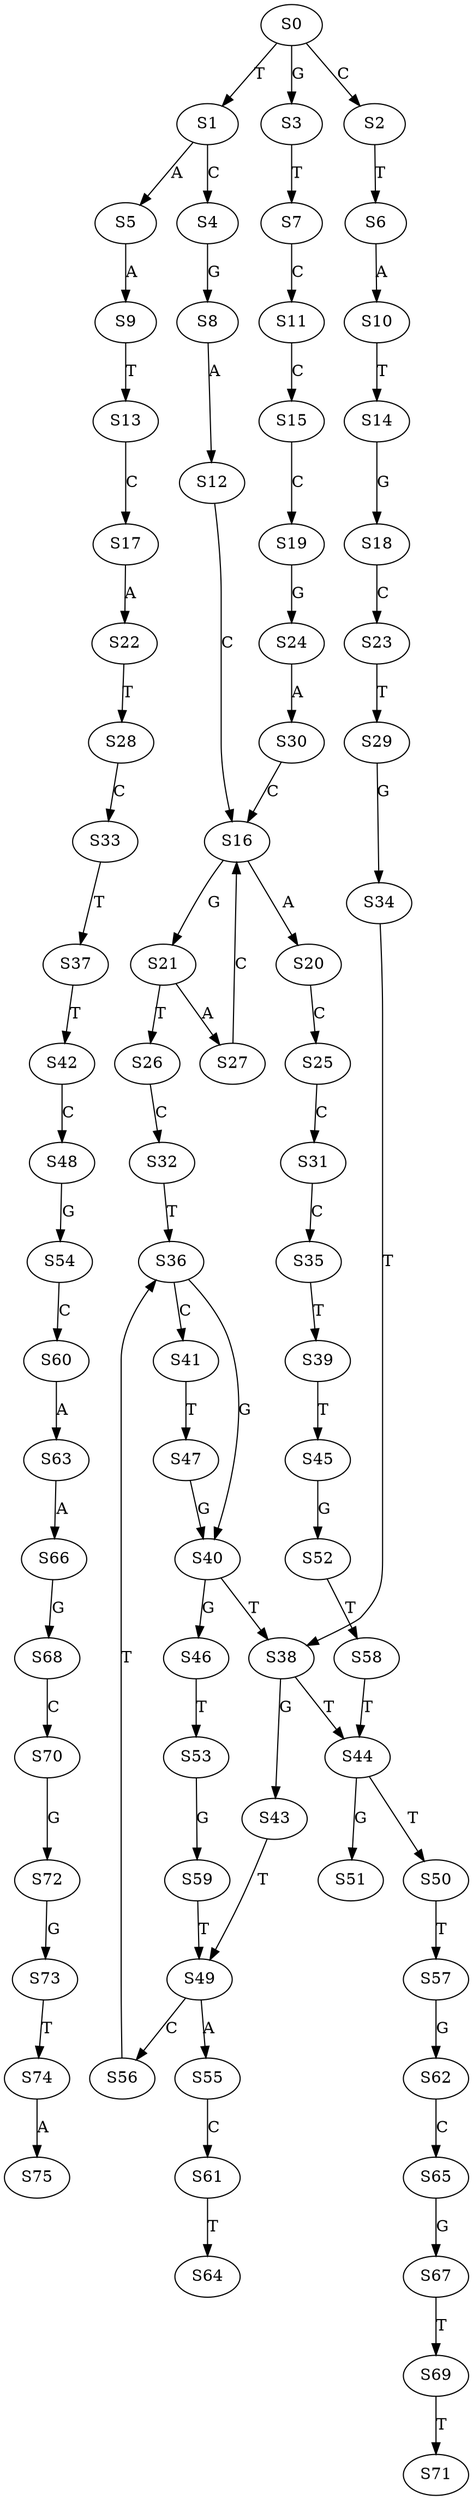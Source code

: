 strict digraph  {
	S0 -> S1 [ label = T ];
	S0 -> S2 [ label = C ];
	S0 -> S3 [ label = G ];
	S1 -> S4 [ label = C ];
	S1 -> S5 [ label = A ];
	S2 -> S6 [ label = T ];
	S3 -> S7 [ label = T ];
	S4 -> S8 [ label = G ];
	S5 -> S9 [ label = A ];
	S6 -> S10 [ label = A ];
	S7 -> S11 [ label = C ];
	S8 -> S12 [ label = A ];
	S9 -> S13 [ label = T ];
	S10 -> S14 [ label = T ];
	S11 -> S15 [ label = C ];
	S12 -> S16 [ label = C ];
	S13 -> S17 [ label = C ];
	S14 -> S18 [ label = G ];
	S15 -> S19 [ label = C ];
	S16 -> S20 [ label = A ];
	S16 -> S21 [ label = G ];
	S17 -> S22 [ label = A ];
	S18 -> S23 [ label = C ];
	S19 -> S24 [ label = G ];
	S20 -> S25 [ label = C ];
	S21 -> S26 [ label = T ];
	S21 -> S27 [ label = A ];
	S22 -> S28 [ label = T ];
	S23 -> S29 [ label = T ];
	S24 -> S30 [ label = A ];
	S25 -> S31 [ label = C ];
	S26 -> S32 [ label = C ];
	S27 -> S16 [ label = C ];
	S28 -> S33 [ label = C ];
	S29 -> S34 [ label = G ];
	S30 -> S16 [ label = C ];
	S31 -> S35 [ label = C ];
	S32 -> S36 [ label = T ];
	S33 -> S37 [ label = T ];
	S34 -> S38 [ label = T ];
	S35 -> S39 [ label = T ];
	S36 -> S40 [ label = G ];
	S36 -> S41 [ label = C ];
	S37 -> S42 [ label = T ];
	S38 -> S43 [ label = G ];
	S38 -> S44 [ label = T ];
	S39 -> S45 [ label = T ];
	S40 -> S46 [ label = G ];
	S40 -> S38 [ label = T ];
	S41 -> S47 [ label = T ];
	S42 -> S48 [ label = C ];
	S43 -> S49 [ label = T ];
	S44 -> S50 [ label = T ];
	S44 -> S51 [ label = G ];
	S45 -> S52 [ label = G ];
	S46 -> S53 [ label = T ];
	S47 -> S40 [ label = G ];
	S48 -> S54 [ label = G ];
	S49 -> S55 [ label = A ];
	S49 -> S56 [ label = C ];
	S50 -> S57 [ label = T ];
	S52 -> S58 [ label = T ];
	S53 -> S59 [ label = G ];
	S54 -> S60 [ label = C ];
	S55 -> S61 [ label = C ];
	S56 -> S36 [ label = T ];
	S57 -> S62 [ label = G ];
	S58 -> S44 [ label = T ];
	S59 -> S49 [ label = T ];
	S60 -> S63 [ label = A ];
	S61 -> S64 [ label = T ];
	S62 -> S65 [ label = C ];
	S63 -> S66 [ label = A ];
	S65 -> S67 [ label = G ];
	S66 -> S68 [ label = G ];
	S67 -> S69 [ label = T ];
	S68 -> S70 [ label = C ];
	S69 -> S71 [ label = T ];
	S70 -> S72 [ label = G ];
	S72 -> S73 [ label = G ];
	S73 -> S74 [ label = T ];
	S74 -> S75 [ label = A ];
}
